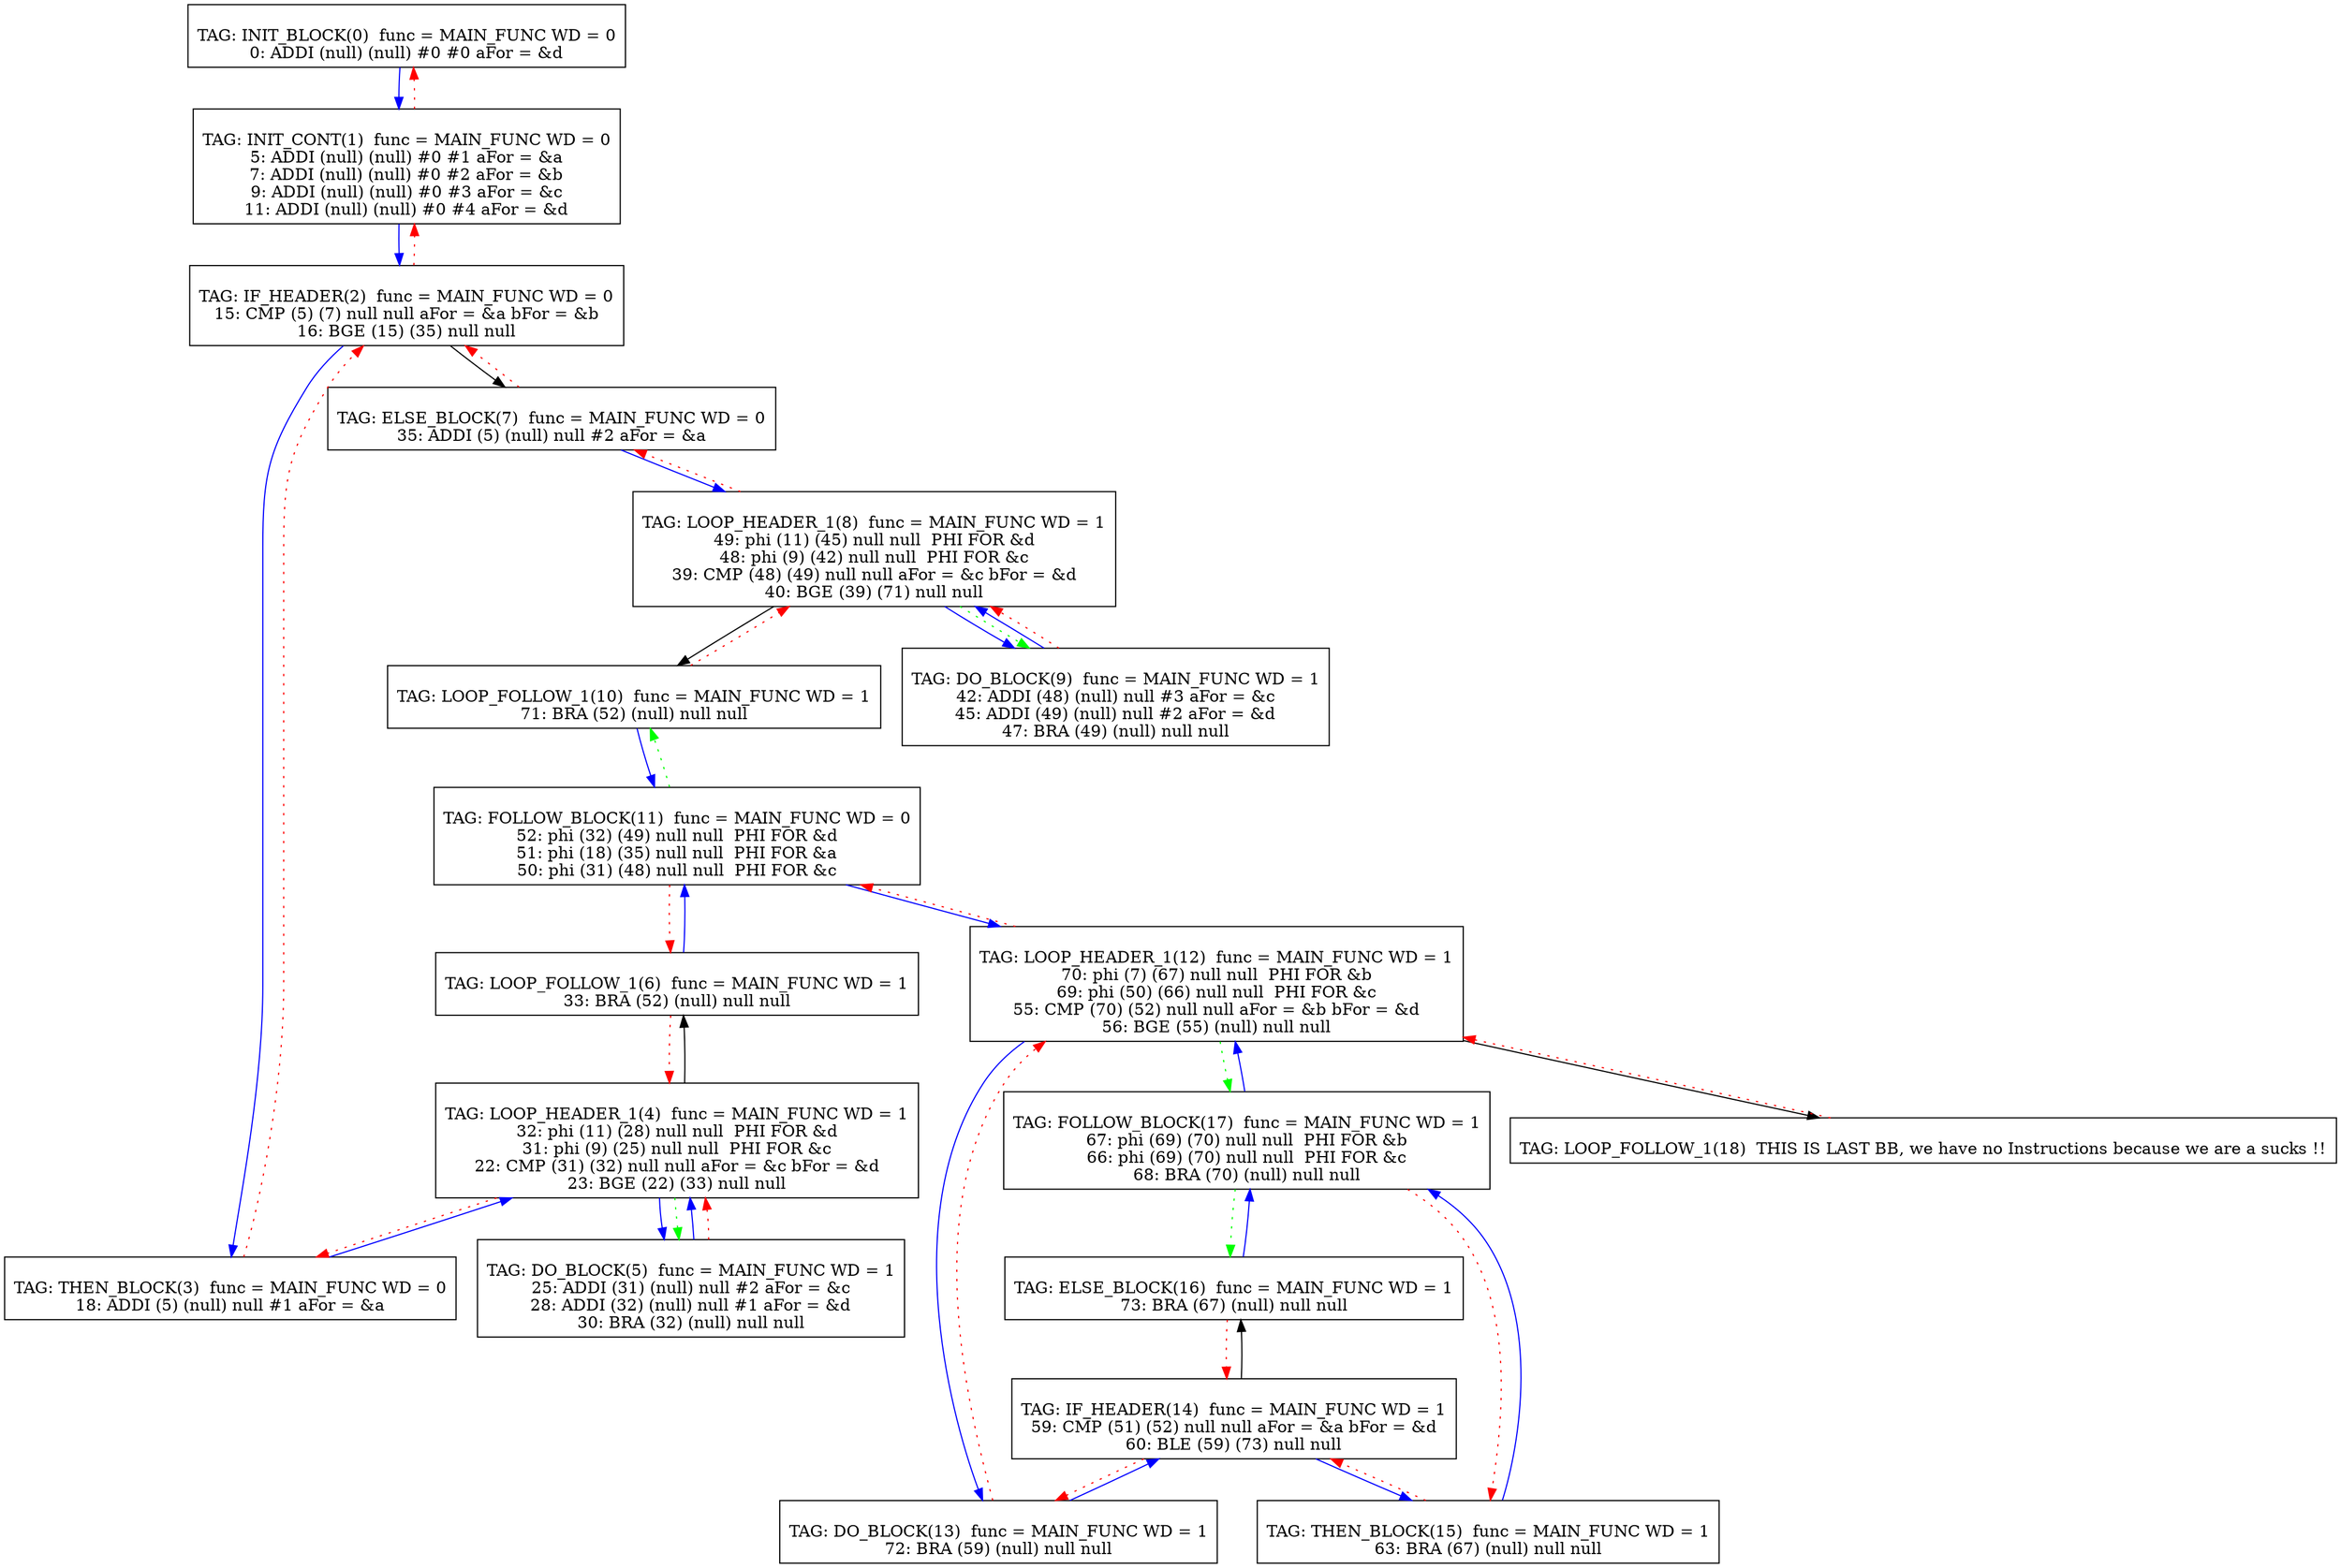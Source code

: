digraph {
0[label="
TAG: INIT_BLOCK(0)  func = MAIN_FUNC WD = 0
0: ADDI (null) (null) #0 #0 aFor = &d
"];
0[shape=box];
0 -> 1[color=blue]
1[label="
TAG: INIT_CONT(1)  func = MAIN_FUNC WD = 0
5: ADDI (null) (null) #0 #1 aFor = &a
7: ADDI (null) (null) #0 #2 aFor = &b
9: ADDI (null) (null) #0 #3 aFor = &c
11: ADDI (null) (null) #0 #4 aFor = &d
"];
1[shape=box];
1 -> 2[color=blue]
1 -> 0[color=red][style=dotted]
2[label="
TAG: IF_HEADER(2)  func = MAIN_FUNC WD = 0
15: CMP (5) (7) null null aFor = &a bFor = &b
16: BGE (15) (35) null null
"];
2[shape=box];
2 -> 3[color=blue]
2 -> 7[color=black]
2 -> 1[color=red][style=dotted]
3[label="
TAG: THEN_BLOCK(3)  func = MAIN_FUNC WD = 0
18: ADDI (5) (null) null #1 aFor = &a
"];
3[shape=box];
3 -> 4[color=blue]
3 -> 2[color=red][style=dotted]
4[label="
TAG: LOOP_HEADER_1(4)  func = MAIN_FUNC WD = 1
32: phi (11) (28) null null  PHI FOR &d
31: phi (9) (25) null null  PHI FOR &c
22: CMP (31) (32) null null aFor = &c bFor = &d
23: BGE (22) (33) null null
"];
4[shape=box];
4 -> 5[color=blue]
4 -> 6[color=black]
4 -> 3[color=red][style=dotted]
4 -> 5[color=green][style=dotted]
5[label="
TAG: DO_BLOCK(5)  func = MAIN_FUNC WD = 1
25: ADDI (31) (null) null #2 aFor = &c
28: ADDI (32) (null) null #1 aFor = &d
30: BRA (32) (null) null null
"];
5[shape=box];
5 -> 4[color=blue]
5 -> 4[color=red][style=dotted]
6[label="
TAG: LOOP_FOLLOW_1(6)  func = MAIN_FUNC WD = 1
33: BRA (52) (null) null null
"];
6[shape=box];
6 -> 11[color=blue]
6 -> 4[color=red][style=dotted]
7[label="
TAG: ELSE_BLOCK(7)  func = MAIN_FUNC WD = 0
35: ADDI (5) (null) null #2 aFor = &a
"];
7[shape=box];
7 -> 8[color=blue]
7 -> 2[color=red][style=dotted]
8[label="
TAG: LOOP_HEADER_1(8)  func = MAIN_FUNC WD = 1
49: phi (11) (45) null null  PHI FOR &d
48: phi (9) (42) null null  PHI FOR &c
39: CMP (48) (49) null null aFor = &c bFor = &d
40: BGE (39) (71) null null
"];
8[shape=box];
8 -> 9[color=blue]
8 -> 10[color=black]
8 -> 7[color=red][style=dotted]
8 -> 9[color=green][style=dotted]
9[label="
TAG: DO_BLOCK(9)  func = MAIN_FUNC WD = 1
42: ADDI (48) (null) null #3 aFor = &c
45: ADDI (49) (null) null #2 aFor = &d
47: BRA (49) (null) null null
"];
9[shape=box];
9 -> 8[color=blue]
9 -> 8[color=red][style=dotted]
10[label="
TAG: LOOP_FOLLOW_1(10)  func = MAIN_FUNC WD = 1
71: BRA (52) (null) null null
"];
10[shape=box];
10 -> 11[color=blue]
10 -> 8[color=red][style=dotted]
11[label="
TAG: FOLLOW_BLOCK(11)  func = MAIN_FUNC WD = 0
52: phi (32) (49) null null  PHI FOR &d
51: phi (18) (35) null null  PHI FOR &a
50: phi (31) (48) null null  PHI FOR &c
"];
11[shape=box];
11 -> 12[color=blue]
11 -> 6[color=red][style=dotted]
11 -> 10[color=green][style=dotted]
12[label="
TAG: LOOP_HEADER_1(12)  func = MAIN_FUNC WD = 1
70: phi (7) (67) null null  PHI FOR &b
69: phi (50) (66) null null  PHI FOR &c
55: CMP (70) (52) null null aFor = &b bFor = &d
56: BGE (55) (null) null null
"];
12[shape=box];
12 -> 13[color=blue]
12 -> 18[color=black]
12 -> 11[color=red][style=dotted]
12 -> 17[color=green][style=dotted]
13[label="
TAG: DO_BLOCK(13)  func = MAIN_FUNC WD = 1
72: BRA (59) (null) null null
"];
13[shape=box];
13 -> 14[color=blue]
13 -> 12[color=red][style=dotted]
14[label="
TAG: IF_HEADER(14)  func = MAIN_FUNC WD = 1
59: CMP (51) (52) null null aFor = &a bFor = &d
60: BLE (59) (73) null null
"];
14[shape=box];
14 -> 15[color=blue]
14 -> 16[color=black]
14 -> 13[color=red][style=dotted]
15[label="
TAG: THEN_BLOCK(15)  func = MAIN_FUNC WD = 1
63: BRA (67) (null) null null
"];
15[shape=box];
15 -> 17[color=blue]
15 -> 14[color=red][style=dotted]
16[label="
TAG: ELSE_BLOCK(16)  func = MAIN_FUNC WD = 1
73: BRA (67) (null) null null
"];
16[shape=box];
16 -> 17[color=blue]
16 -> 14[color=red][style=dotted]
17[label="
TAG: FOLLOW_BLOCK(17)  func = MAIN_FUNC WD = 1
67: phi (69) (70) null null  PHI FOR &b
66: phi (69) (70) null null  PHI FOR &c
68: BRA (70) (null) null null
"];
17[shape=box];
17 -> 12[color=blue]
17 -> 15[color=red][style=dotted]
17 -> 16[color=green][style=dotted]
18[label="
TAG: LOOP_FOLLOW_1(18)  THIS IS LAST BB, we have no Instructions because we are a sucks !!
"];
18[shape=box];
18 -> 12[color=red][style=dotted]
}